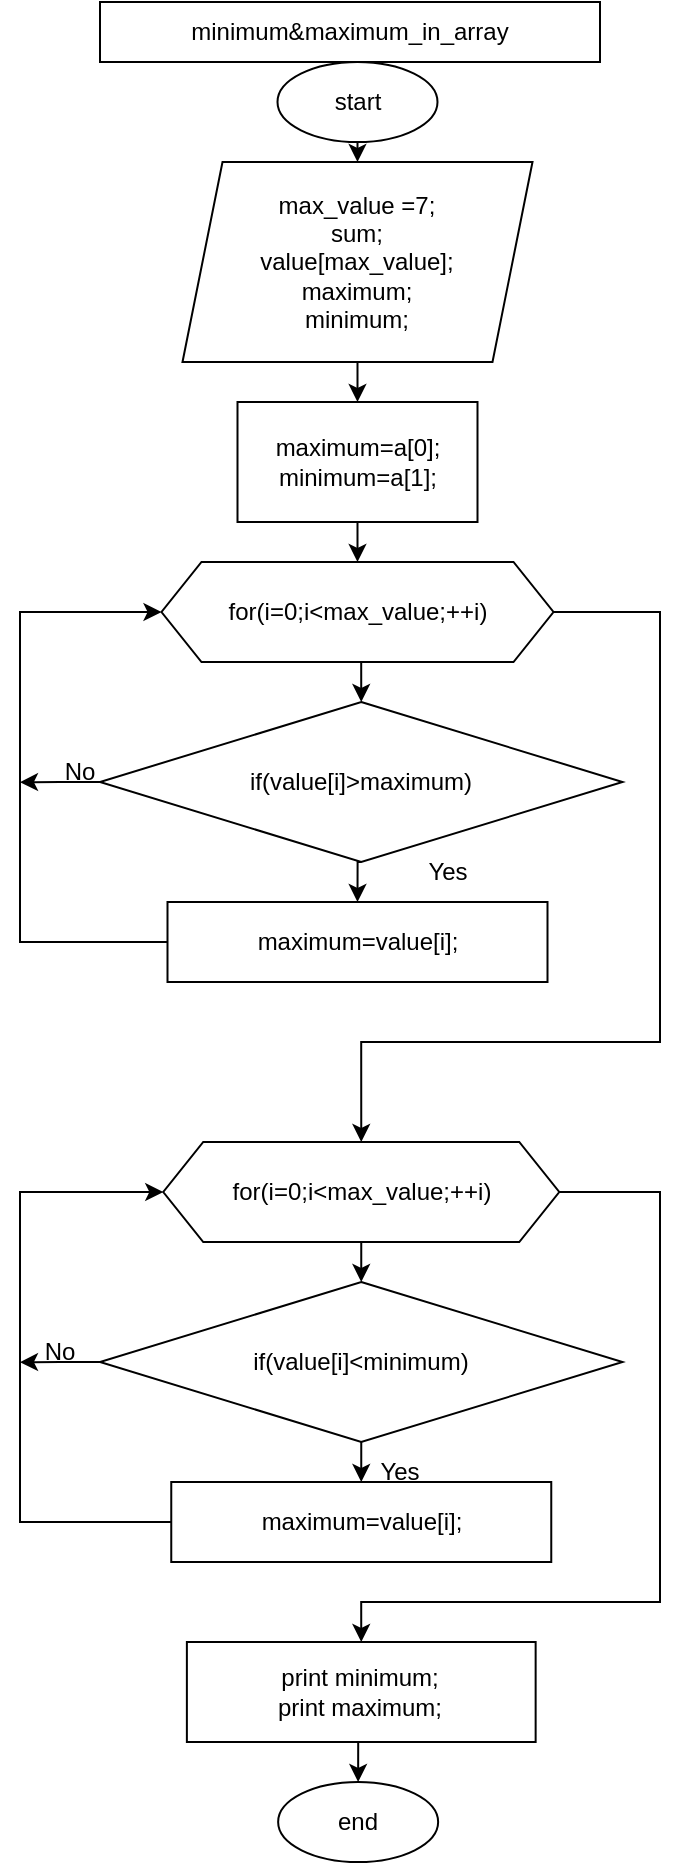 <mxfile version="22.1.2" type="device">
  <diagram name="Страница — 1" id="LHkBQx-NjL-WckL_12-6">
    <mxGraphModel dx="1098" dy="814" grid="1" gridSize="10" guides="1" tooltips="1" connect="1" arrows="1" fold="1" page="1" pageScale="1" pageWidth="827" pageHeight="1169" math="0" shadow="0">
      <root>
        <mxCell id="0" />
        <mxCell id="1" parent="0" />
        <mxCell id="0pzACAjBjpV2-ClQT4BP-1" value="minimum&amp;amp;maximum_in_array" style="rounded=0;whiteSpace=wrap;html=1;" vertex="1" parent="1">
          <mxGeometry x="270" width="250" height="30" as="geometry" />
        </mxCell>
        <mxCell id="0pzACAjBjpV2-ClQT4BP-2" style="edgeStyle=orthogonalEdgeStyle;rounded=0;orthogonalLoop=1;jettySize=auto;html=1;exitX=0.5;exitY=1;exitDx=0;exitDy=0;entryX=0.5;entryY=0;entryDx=0;entryDy=0;" edge="1" parent="1" source="0pzACAjBjpV2-ClQT4BP-3" target="0pzACAjBjpV2-ClQT4BP-6">
          <mxGeometry relative="1" as="geometry" />
        </mxCell>
        <mxCell id="0pzACAjBjpV2-ClQT4BP-3" value="start" style="ellipse;whiteSpace=wrap;html=1;" vertex="1" parent="1">
          <mxGeometry x="358.75" y="30" width="80" height="40" as="geometry" />
        </mxCell>
        <mxCell id="0pzACAjBjpV2-ClQT4BP-4" value="end" style="ellipse;whiteSpace=wrap;html=1;" vertex="1" parent="1">
          <mxGeometry x="359.07" y="890" width="80" height="40" as="geometry" />
        </mxCell>
        <mxCell id="0pzACAjBjpV2-ClQT4BP-24" style="edgeStyle=orthogonalEdgeStyle;rounded=0;orthogonalLoop=1;jettySize=auto;html=1;exitX=0.5;exitY=1;exitDx=0;exitDy=0;entryX=0.5;entryY=0;entryDx=0;entryDy=0;" edge="1" parent="1" source="0pzACAjBjpV2-ClQT4BP-6" target="0pzACAjBjpV2-ClQT4BP-21">
          <mxGeometry relative="1" as="geometry" />
        </mxCell>
        <mxCell id="0pzACAjBjpV2-ClQT4BP-6" value="max_value =7;&lt;br&gt;sum;&lt;br&gt;value[max_value];&lt;br&gt;maximum;&lt;br&gt;minimum;" style="shape=parallelogram;perimeter=parallelogramPerimeter;whiteSpace=wrap;html=1;fixedSize=1;" vertex="1" parent="1">
          <mxGeometry x="311.25" y="80" width="175" height="100" as="geometry" />
        </mxCell>
        <mxCell id="0pzACAjBjpV2-ClQT4BP-28" style="edgeStyle=orthogonalEdgeStyle;rounded=0;orthogonalLoop=1;jettySize=auto;html=1;exitX=0.5;exitY=1;exitDx=0;exitDy=0;entryX=0.5;entryY=0;entryDx=0;entryDy=0;" edge="1" parent="1" source="0pzACAjBjpV2-ClQT4BP-9" target="0pzACAjBjpV2-ClQT4BP-26">
          <mxGeometry relative="1" as="geometry" />
        </mxCell>
        <mxCell id="0pzACAjBjpV2-ClQT4BP-33" style="edgeStyle=orthogonalEdgeStyle;rounded=0;orthogonalLoop=1;jettySize=auto;html=1;exitX=1;exitY=0.5;exitDx=0;exitDy=0;entryX=0.5;entryY=0;entryDx=0;entryDy=0;" edge="1" parent="1" target="0pzACAjBjpV2-ClQT4BP-13">
          <mxGeometry relative="1" as="geometry">
            <mxPoint x="486.25" y="305" as="sourcePoint" />
            <mxPoint x="487.25" y="565" as="targetPoint" />
            <Array as="points">
              <mxPoint x="550" y="305" />
              <mxPoint x="550" y="520" />
              <mxPoint x="401" y="520" />
            </Array>
          </mxGeometry>
        </mxCell>
        <mxCell id="0pzACAjBjpV2-ClQT4BP-9" value="for(i=0;i&amp;lt;max_value;++i)&lt;br&gt;" style="shape=hexagon;perimeter=hexagonPerimeter2;whiteSpace=wrap;html=1;fixedSize=1;" vertex="1" parent="1">
          <mxGeometry x="300.75" y="280" width="196" height="50" as="geometry" />
        </mxCell>
        <mxCell id="0pzACAjBjpV2-ClQT4BP-31" style="edgeStyle=orthogonalEdgeStyle;rounded=0;orthogonalLoop=1;jettySize=auto;html=1;exitX=0;exitY=0.5;exitDx=0;exitDy=0;entryX=0;entryY=0.5;entryDx=0;entryDy=0;" edge="1" parent="1" source="0pzACAjBjpV2-ClQT4BP-11" target="0pzACAjBjpV2-ClQT4BP-9">
          <mxGeometry relative="1" as="geometry">
            <mxPoint x="210" y="300" as="targetPoint" />
            <Array as="points">
              <mxPoint x="230" y="470" />
              <mxPoint x="230" y="305" />
            </Array>
          </mxGeometry>
        </mxCell>
        <mxCell id="0pzACAjBjpV2-ClQT4BP-11" value="maximum=value[i];" style="rounded=0;whiteSpace=wrap;html=1;" vertex="1" parent="1">
          <mxGeometry x="303.75" y="450" width="190" height="40" as="geometry" />
        </mxCell>
        <mxCell id="0pzACAjBjpV2-ClQT4BP-35" style="edgeStyle=orthogonalEdgeStyle;rounded=0;orthogonalLoop=1;jettySize=auto;html=1;exitX=0.5;exitY=1;exitDx=0;exitDy=0;entryX=0.5;entryY=0;entryDx=0;entryDy=0;" edge="1" parent="1" source="0pzACAjBjpV2-ClQT4BP-13" target="0pzACAjBjpV2-ClQT4BP-34">
          <mxGeometry relative="1" as="geometry" />
        </mxCell>
        <mxCell id="0pzACAjBjpV2-ClQT4BP-46" style="edgeStyle=orthogonalEdgeStyle;rounded=0;orthogonalLoop=1;jettySize=auto;html=1;exitX=1;exitY=0.5;exitDx=0;exitDy=0;entryX=0.5;entryY=0;entryDx=0;entryDy=0;" edge="1" parent="1" source="0pzACAjBjpV2-ClQT4BP-13" target="0pzACAjBjpV2-ClQT4BP-18">
          <mxGeometry relative="1" as="geometry">
            <Array as="points">
              <mxPoint x="550" y="595" />
              <mxPoint x="550" y="800" />
              <mxPoint x="401" y="800" />
            </Array>
          </mxGeometry>
        </mxCell>
        <mxCell id="0pzACAjBjpV2-ClQT4BP-13" value="for(i=0;i&amp;lt;max_value;++i)" style="shape=hexagon;perimeter=hexagonPerimeter2;whiteSpace=wrap;html=1;fixedSize=1;" vertex="1" parent="1">
          <mxGeometry x="301.63" y="570" width="198" height="50" as="geometry" />
        </mxCell>
        <mxCell id="0pzACAjBjpV2-ClQT4BP-17" style="edgeStyle=orthogonalEdgeStyle;rounded=0;orthogonalLoop=1;jettySize=auto;html=1;exitX=0.5;exitY=1;exitDx=0;exitDy=0;entryX=0.5;entryY=0;entryDx=0;entryDy=0;" edge="1" parent="1" source="0pzACAjBjpV2-ClQT4BP-18" target="0pzACAjBjpV2-ClQT4BP-4">
          <mxGeometry relative="1" as="geometry" />
        </mxCell>
        <mxCell id="0pzACAjBjpV2-ClQT4BP-18" value="print minimum;&lt;br&gt;print maximum;" style="rounded=0;whiteSpace=wrap;html=1;" vertex="1" parent="1">
          <mxGeometry x="313.44" y="820" width="174.38" height="50" as="geometry" />
        </mxCell>
        <mxCell id="0pzACAjBjpV2-ClQT4BP-19" value="Yes" style="text;html=1;strokeColor=none;fillColor=none;align=center;verticalAlign=middle;whiteSpace=wrap;rounded=0;" vertex="1" parent="1">
          <mxGeometry x="414" y="420" width="60" height="30" as="geometry" />
        </mxCell>
        <mxCell id="0pzACAjBjpV2-ClQT4BP-20" value="No" style="text;html=1;strokeColor=none;fillColor=none;align=center;verticalAlign=middle;whiteSpace=wrap;rounded=0;" vertex="1" parent="1">
          <mxGeometry x="230" y="370" width="60" height="30" as="geometry" />
        </mxCell>
        <mxCell id="0pzACAjBjpV2-ClQT4BP-25" style="edgeStyle=orthogonalEdgeStyle;rounded=0;orthogonalLoop=1;jettySize=auto;html=1;exitX=0.5;exitY=1;exitDx=0;exitDy=0;entryX=0.5;entryY=0;entryDx=0;entryDy=0;" edge="1" parent="1" source="0pzACAjBjpV2-ClQT4BP-21" target="0pzACAjBjpV2-ClQT4BP-9">
          <mxGeometry relative="1" as="geometry" />
        </mxCell>
        <mxCell id="0pzACAjBjpV2-ClQT4BP-21" value="maximum=a[0];&lt;br&gt;minimum=a[1];" style="whiteSpace=wrap;html=1;" vertex="1" parent="1">
          <mxGeometry x="338.75" y="200" width="120" height="60" as="geometry" />
        </mxCell>
        <mxCell id="0pzACAjBjpV2-ClQT4BP-27" style="edgeStyle=orthogonalEdgeStyle;rounded=0;orthogonalLoop=1;jettySize=auto;html=1;exitX=0.5;exitY=1;exitDx=0;exitDy=0;entryX=0.5;entryY=0;entryDx=0;entryDy=0;" edge="1" parent="1" source="0pzACAjBjpV2-ClQT4BP-26" target="0pzACAjBjpV2-ClQT4BP-11">
          <mxGeometry relative="1" as="geometry" />
        </mxCell>
        <mxCell id="0pzACAjBjpV2-ClQT4BP-32" style="edgeStyle=orthogonalEdgeStyle;rounded=0;orthogonalLoop=1;jettySize=auto;html=1;exitX=0;exitY=0.5;exitDx=0;exitDy=0;" edge="1" parent="1" source="0pzACAjBjpV2-ClQT4BP-26">
          <mxGeometry relative="1" as="geometry">
            <mxPoint x="230" y="390.095" as="targetPoint" />
          </mxGeometry>
        </mxCell>
        <mxCell id="0pzACAjBjpV2-ClQT4BP-26" value="if(value[i]&amp;gt;maximum)" style="rhombus;whiteSpace=wrap;html=1;" vertex="1" parent="1">
          <mxGeometry x="270" y="350" width="261.25" height="80" as="geometry" />
        </mxCell>
        <mxCell id="0pzACAjBjpV2-ClQT4BP-41" style="edgeStyle=orthogonalEdgeStyle;rounded=0;orthogonalLoop=1;jettySize=auto;html=1;exitX=0;exitY=0.5;exitDx=0;exitDy=0;" edge="1" parent="1" source="0pzACAjBjpV2-ClQT4BP-34">
          <mxGeometry relative="1" as="geometry">
            <mxPoint x="230" y="680.095" as="targetPoint" />
          </mxGeometry>
        </mxCell>
        <mxCell id="0pzACAjBjpV2-ClQT4BP-43" style="edgeStyle=orthogonalEdgeStyle;rounded=0;orthogonalLoop=1;jettySize=auto;html=1;exitX=0.5;exitY=1;exitDx=0;exitDy=0;entryX=0.5;entryY=0;entryDx=0;entryDy=0;" edge="1" parent="1" source="0pzACAjBjpV2-ClQT4BP-34" target="0pzACAjBjpV2-ClQT4BP-37">
          <mxGeometry relative="1" as="geometry" />
        </mxCell>
        <mxCell id="0pzACAjBjpV2-ClQT4BP-34" value="if(value[i]&amp;lt;minimum)" style="rhombus;whiteSpace=wrap;html=1;" vertex="1" parent="1">
          <mxGeometry x="270" y="640" width="261.25" height="80" as="geometry" />
        </mxCell>
        <mxCell id="0pzACAjBjpV2-ClQT4BP-40" style="edgeStyle=orthogonalEdgeStyle;rounded=0;orthogonalLoop=1;jettySize=auto;html=1;exitX=0;exitY=0.5;exitDx=0;exitDy=0;entryX=0;entryY=0.5;entryDx=0;entryDy=0;" edge="1" parent="1" source="0pzACAjBjpV2-ClQT4BP-37" target="0pzACAjBjpV2-ClQT4BP-13">
          <mxGeometry relative="1" as="geometry">
            <Array as="points">
              <mxPoint x="230" y="760" />
              <mxPoint x="230" y="595" />
            </Array>
          </mxGeometry>
        </mxCell>
        <mxCell id="0pzACAjBjpV2-ClQT4BP-37" value="maximum=value[i];" style="rounded=0;whiteSpace=wrap;html=1;" vertex="1" parent="1">
          <mxGeometry x="305.63" y="740" width="190" height="40" as="geometry" />
        </mxCell>
        <mxCell id="0pzACAjBjpV2-ClQT4BP-44" value="Yes" style="text;html=1;strokeColor=none;fillColor=none;align=center;verticalAlign=middle;whiteSpace=wrap;rounded=0;" vertex="1" parent="1">
          <mxGeometry x="390" y="720" width="60" height="30" as="geometry" />
        </mxCell>
        <mxCell id="0pzACAjBjpV2-ClQT4BP-45" value="No" style="text;html=1;strokeColor=none;fillColor=none;align=center;verticalAlign=middle;whiteSpace=wrap;rounded=0;" vertex="1" parent="1">
          <mxGeometry x="220" y="660" width="60" height="30" as="geometry" />
        </mxCell>
      </root>
    </mxGraphModel>
  </diagram>
</mxfile>
